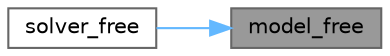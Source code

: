digraph "model_free"
{
 // LATEX_PDF_SIZE
  bgcolor="transparent";
  edge [fontname=Helvetica,fontsize=10,labelfontname=Helvetica,labelfontsize=10];
  node [fontname=Helvetica,fontsize=10,shape=box,height=0.2,width=0.4];
  rankdir="RL";
  Node1 [label="model_free",height=0.2,width=0.4,color="gray40", fillcolor="grey60", style="filled", fontcolor="black",tooltip="Free a ModelData object."];
  Node1 -> Node2 [dir="back",color="steelblue1",style="solid"];
  Node2 [label="solver_free",height=0.2,width=0.4,color="grey40", fillcolor="white", style="filled",URL="$camp__solver_8c.html#a946f57c971834de0c7cb185263cd3c78",tooltip="Free a SolverData object."];
}
